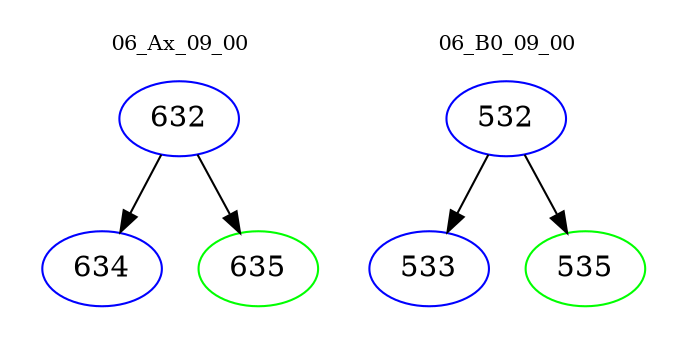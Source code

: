 digraph{
subgraph cluster_0 {
color = white
label = "06_Ax_09_00";
fontsize=10;
T0_632 [label="632", color="blue"]
T0_632 -> T0_634 [color="black"]
T0_634 [label="634", color="blue"]
T0_632 -> T0_635 [color="black"]
T0_635 [label="635", color="green"]
}
subgraph cluster_1 {
color = white
label = "06_B0_09_00";
fontsize=10;
T1_532 [label="532", color="blue"]
T1_532 -> T1_533 [color="black"]
T1_533 [label="533", color="blue"]
T1_532 -> T1_535 [color="black"]
T1_535 [label="535", color="green"]
}
}
